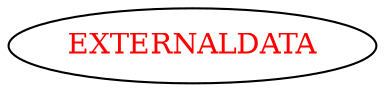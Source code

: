 digraph dependencyGraph {
 concentrate=true;
 ranksep="2.0";
 rankdir="LR"; 
 splines="ortho";
"EXTERNALDATA" [fontcolor="red"];
}